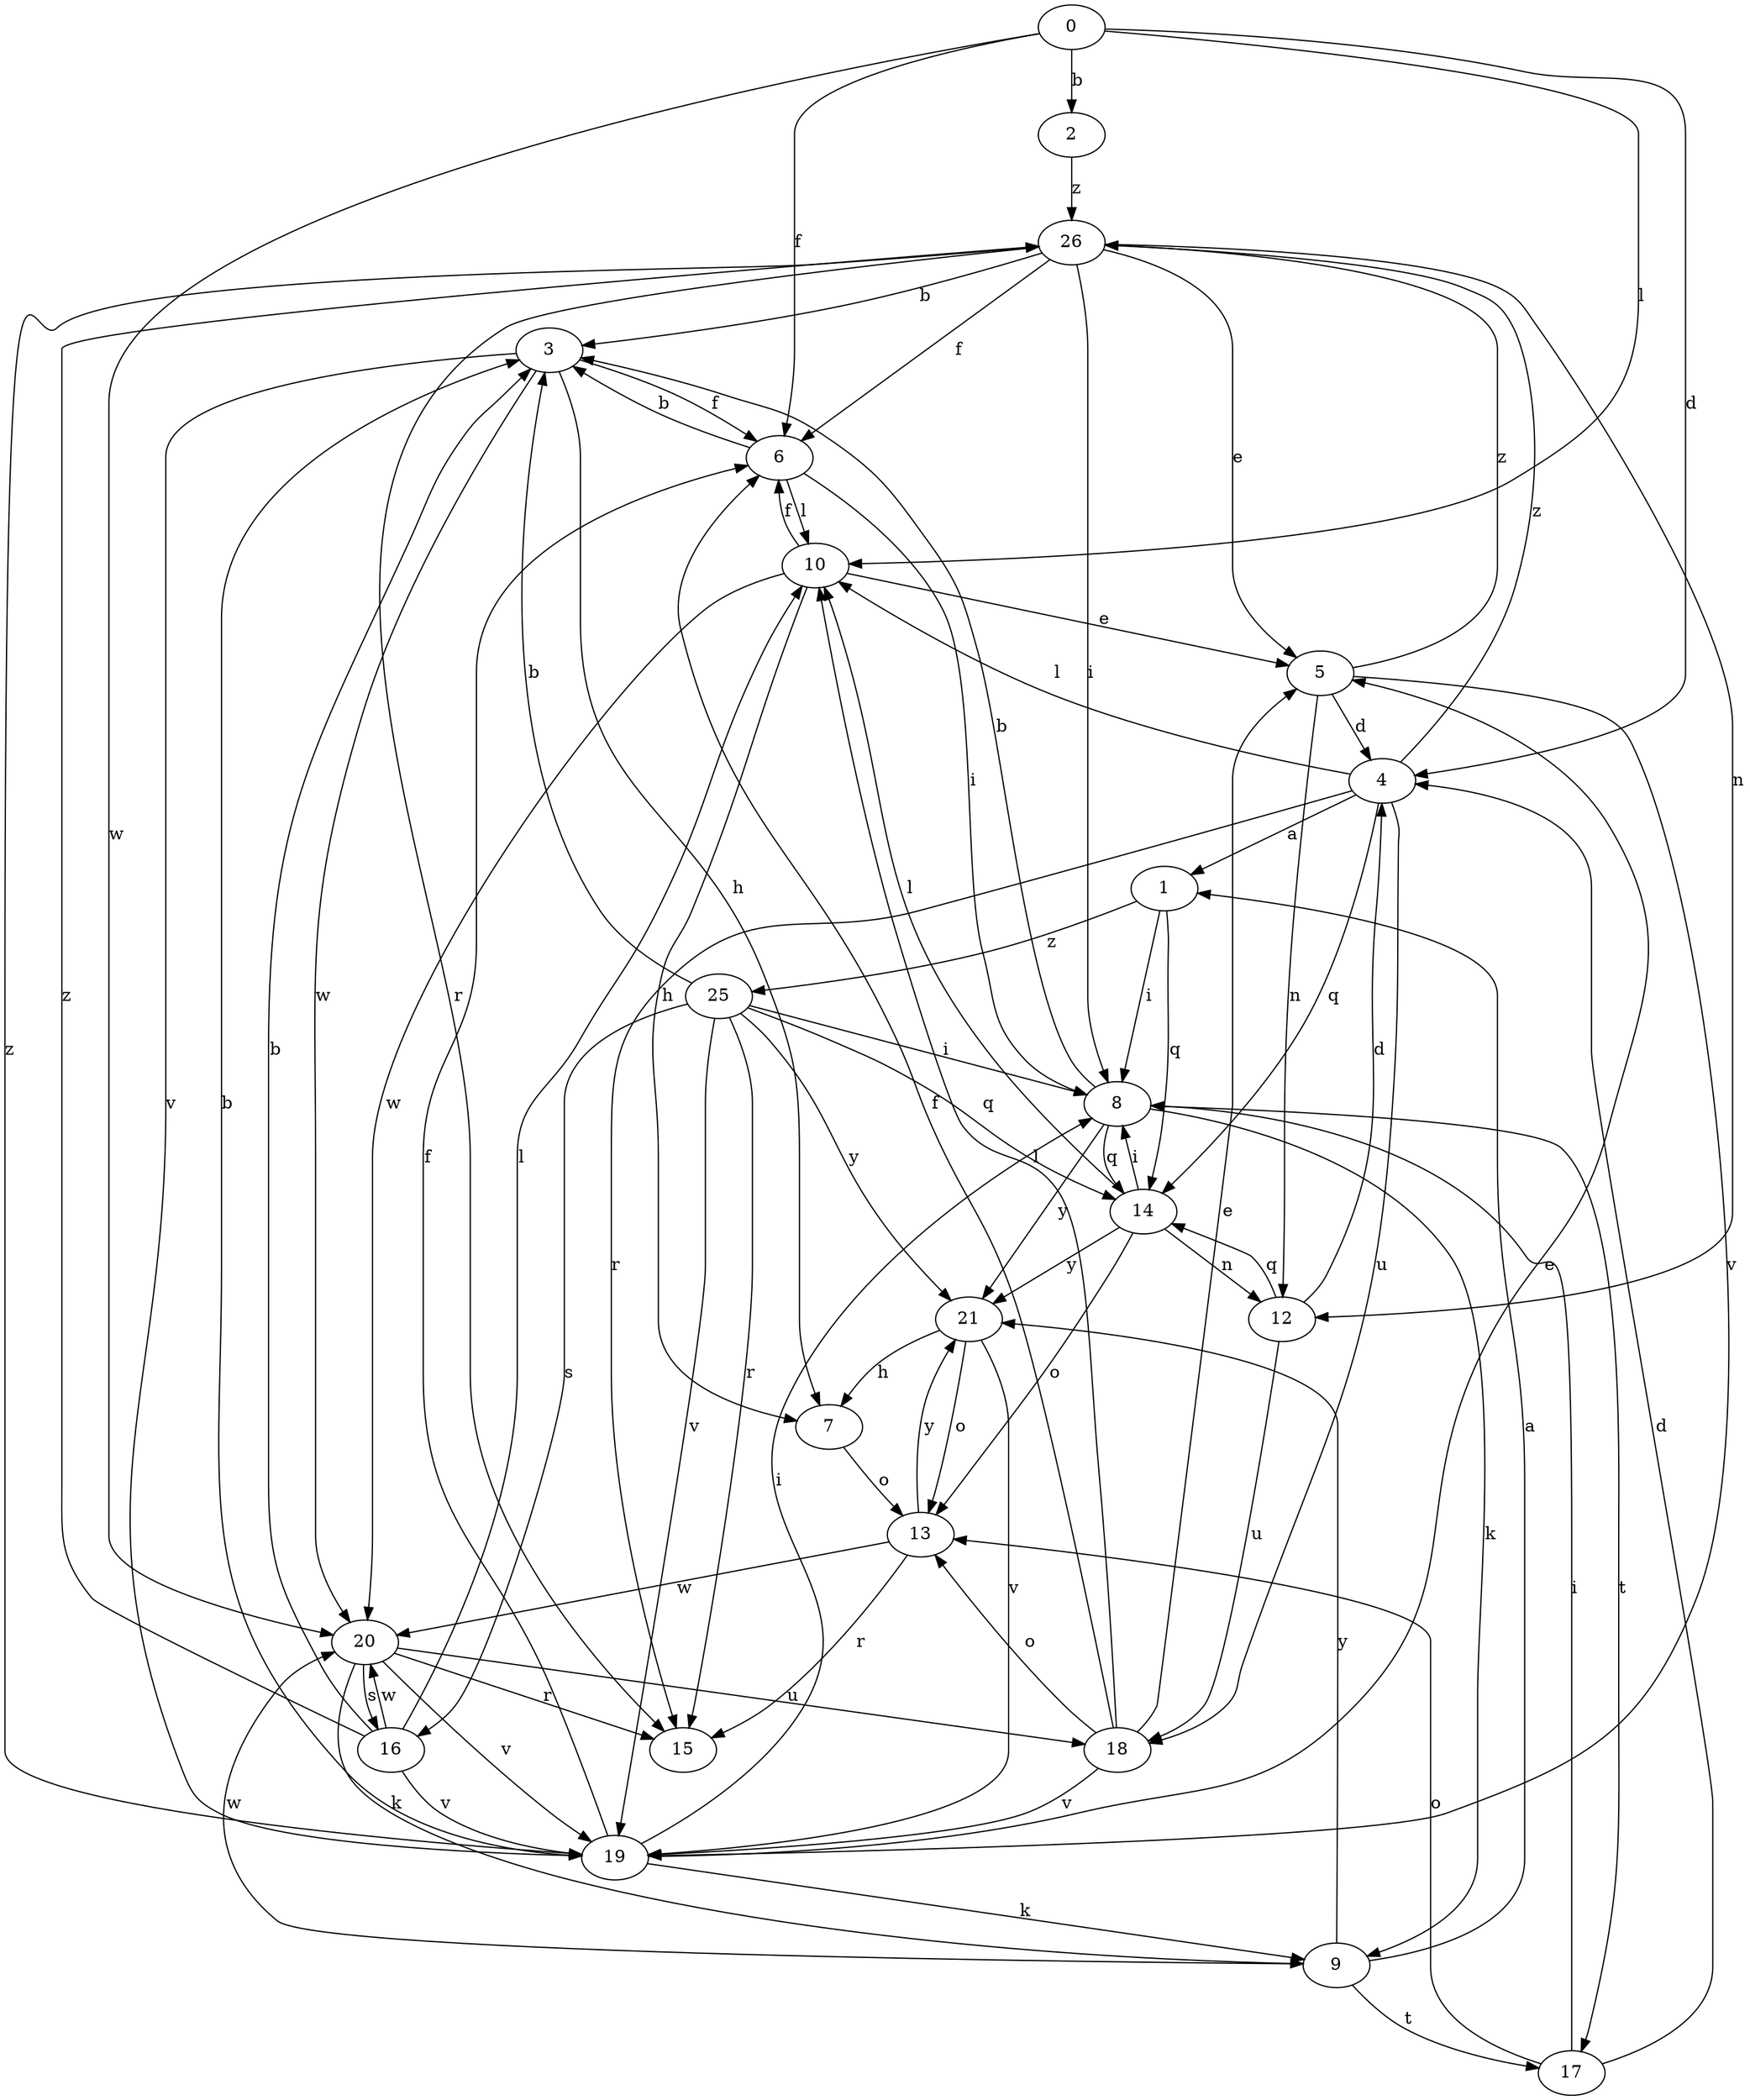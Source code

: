 strict digraph  {
0;
1;
2;
3;
4;
5;
6;
7;
8;
9;
10;
12;
13;
14;
15;
16;
17;
18;
19;
20;
21;
25;
26;
0 -> 2  [label=b];
0 -> 4  [label=d];
0 -> 6  [label=f];
0 -> 10  [label=l];
0 -> 20  [label=w];
1 -> 8  [label=i];
1 -> 14  [label=q];
1 -> 25  [label=z];
2 -> 26  [label=z];
3 -> 6  [label=f];
3 -> 7  [label=h];
3 -> 19  [label=v];
3 -> 20  [label=w];
4 -> 1  [label=a];
4 -> 10  [label=l];
4 -> 14  [label=q];
4 -> 15  [label=r];
4 -> 18  [label=u];
4 -> 26  [label=z];
5 -> 4  [label=d];
5 -> 12  [label=n];
5 -> 19  [label=v];
5 -> 26  [label=z];
6 -> 3  [label=b];
6 -> 8  [label=i];
6 -> 10  [label=l];
7 -> 13  [label=o];
8 -> 3  [label=b];
8 -> 9  [label=k];
8 -> 14  [label=q];
8 -> 17  [label=t];
8 -> 21  [label=y];
9 -> 1  [label=a];
9 -> 17  [label=t];
9 -> 20  [label=w];
9 -> 21  [label=y];
10 -> 5  [label=e];
10 -> 6  [label=f];
10 -> 7  [label=h];
10 -> 20  [label=w];
12 -> 4  [label=d];
12 -> 14  [label=q];
12 -> 18  [label=u];
13 -> 15  [label=r];
13 -> 20  [label=w];
13 -> 21  [label=y];
14 -> 8  [label=i];
14 -> 10  [label=l];
14 -> 12  [label=n];
14 -> 13  [label=o];
14 -> 21  [label=y];
16 -> 3  [label=b];
16 -> 10  [label=l];
16 -> 19  [label=v];
16 -> 20  [label=w];
16 -> 26  [label=z];
17 -> 4  [label=d];
17 -> 8  [label=i];
17 -> 13  [label=o];
18 -> 5  [label=e];
18 -> 6  [label=f];
18 -> 10  [label=l];
18 -> 13  [label=o];
18 -> 19  [label=v];
19 -> 3  [label=b];
19 -> 5  [label=e];
19 -> 6  [label=f];
19 -> 8  [label=i];
19 -> 9  [label=k];
19 -> 26  [label=z];
20 -> 9  [label=k];
20 -> 15  [label=r];
20 -> 16  [label=s];
20 -> 18  [label=u];
20 -> 19  [label=v];
21 -> 7  [label=h];
21 -> 13  [label=o];
21 -> 19  [label=v];
25 -> 3  [label=b];
25 -> 8  [label=i];
25 -> 14  [label=q];
25 -> 15  [label=r];
25 -> 16  [label=s];
25 -> 19  [label=v];
25 -> 21  [label=y];
26 -> 3  [label=b];
26 -> 5  [label=e];
26 -> 6  [label=f];
26 -> 8  [label=i];
26 -> 12  [label=n];
26 -> 15  [label=r];
}
